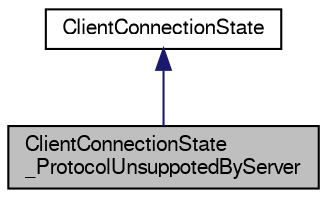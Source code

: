 digraph "ClientConnectionState_ProtocolUnsuppotedByServer"
{
  bgcolor="transparent";
  edge [fontname="FreeSans",fontsize="10",labelfontname="FreeSans",labelfontsize="10"];
  node [fontname="FreeSans",fontsize="10",shape=record];
  Node1 [label="ClientConnectionState\l_ProtocolUnsuppotedByServer",height=0.2,width=0.4,color="black", fillcolor="grey75", style="filled" fontcolor="black"];
  Node2 -> Node1 [dir="back",color="midnightblue",fontsize="10",style="solid",fontname="FreeSans"];
  Node2 [label="ClientConnectionState",height=0.2,width=0.4,color="black",URL="$class_client_connection_state.html"];
}
